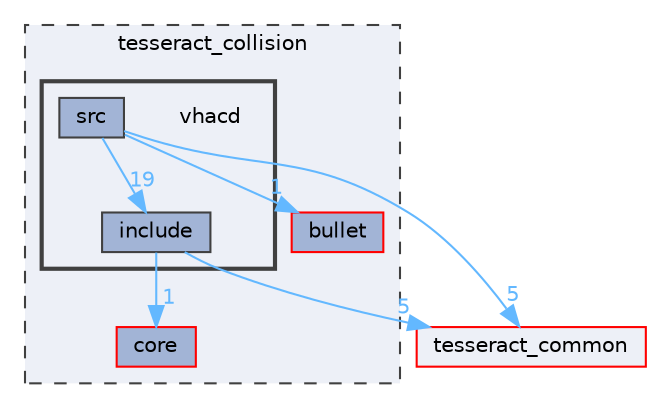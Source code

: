 digraph "tesseract_collision/vhacd"
{
 // LATEX_PDF_SIZE
  bgcolor="transparent";
  edge [fontname=Helvetica,fontsize=10,labelfontname=Helvetica,labelfontsize=10];
  node [fontname=Helvetica,fontsize=10,shape=box,height=0.2,width=0.4];
  compound=true
  subgraph clusterdir_10d374c56a837e7f10014d66610d1e74 {
    graph [ bgcolor="#edf0f7", pencolor="grey25", label="tesseract_collision", fontname=Helvetica,fontsize=10 style="filled,dashed", URL="dir_10d374c56a837e7f10014d66610d1e74.html",tooltip=""]
  dir_06345f2e0a93a8c3d7765a82cd4266e2 [label="bullet", fillcolor="#a2b4d6", color="red", style="filled", URL="dir_06345f2e0a93a8c3d7765a82cd4266e2.html",tooltip=""];
  dir_3cc4793d26fe710183f6534c88691bb7 [label="core", fillcolor="#a2b4d6", color="red", style="filled", URL="dir_3cc4793d26fe710183f6534c88691bb7.html",tooltip=""];
  subgraph clusterdir_cef080a1c457534c26e3494a884a3d55 {
    graph [ bgcolor="#edf0f7", pencolor="grey25", label="", fontname=Helvetica,fontsize=10 style="filled,bold", URL="dir_cef080a1c457534c26e3494a884a3d55.html",tooltip=""]
    dir_cef080a1c457534c26e3494a884a3d55 [shape=plaintext, label="vhacd"];
  dir_a79df59c0a6cd5f3874695d0ac9985b1 [label="include", fillcolor="#a2b4d6", color="grey25", style="filled", URL="dir_a79df59c0a6cd5f3874695d0ac9985b1.html",tooltip=""];
  dir_2d037ac4c80e9c2728069caca20305d9 [label="src", fillcolor="#a2b4d6", color="grey25", style="filled", URL="dir_2d037ac4c80e9c2728069caca20305d9.html",tooltip=""];
  }
  }
  dir_8430b83f3af685b4c96d298a32e9aa37 [label="tesseract_common", fillcolor="#edf0f7", color="red", style="filled", URL="dir_8430b83f3af685b4c96d298a32e9aa37.html",tooltip=""];
  dir_a79df59c0a6cd5f3874695d0ac9985b1->dir_8430b83f3af685b4c96d298a32e9aa37 [headlabel="5", labeldistance=1.5 headhref="dir_000030_000075.html" color="steelblue1" fontcolor="steelblue1"];
  dir_a79df59c0a6cd5f3874695d0ac9985b1->dir_3cc4793d26fe710183f6534c88691bb7 [headlabel="1", labeldistance=1.5 headhref="dir_000030_000007.html" color="steelblue1" fontcolor="steelblue1"];
  dir_2d037ac4c80e9c2728069caca20305d9->dir_06345f2e0a93a8c3d7765a82cd4266e2 [headlabel="1", labeldistance=1.5 headhref="dir_000056_000003.html" color="steelblue1" fontcolor="steelblue1"];
  dir_2d037ac4c80e9c2728069caca20305d9->dir_8430b83f3af685b4c96d298a32e9aa37 [headlabel="5", labeldistance=1.5 headhref="dir_000056_000075.html" color="steelblue1" fontcolor="steelblue1"];
  dir_2d037ac4c80e9c2728069caca20305d9->dir_a79df59c0a6cd5f3874695d0ac9985b1 [headlabel="19", labeldistance=1.5 headhref="dir_000056_000030.html" color="steelblue1" fontcolor="steelblue1"];
}
